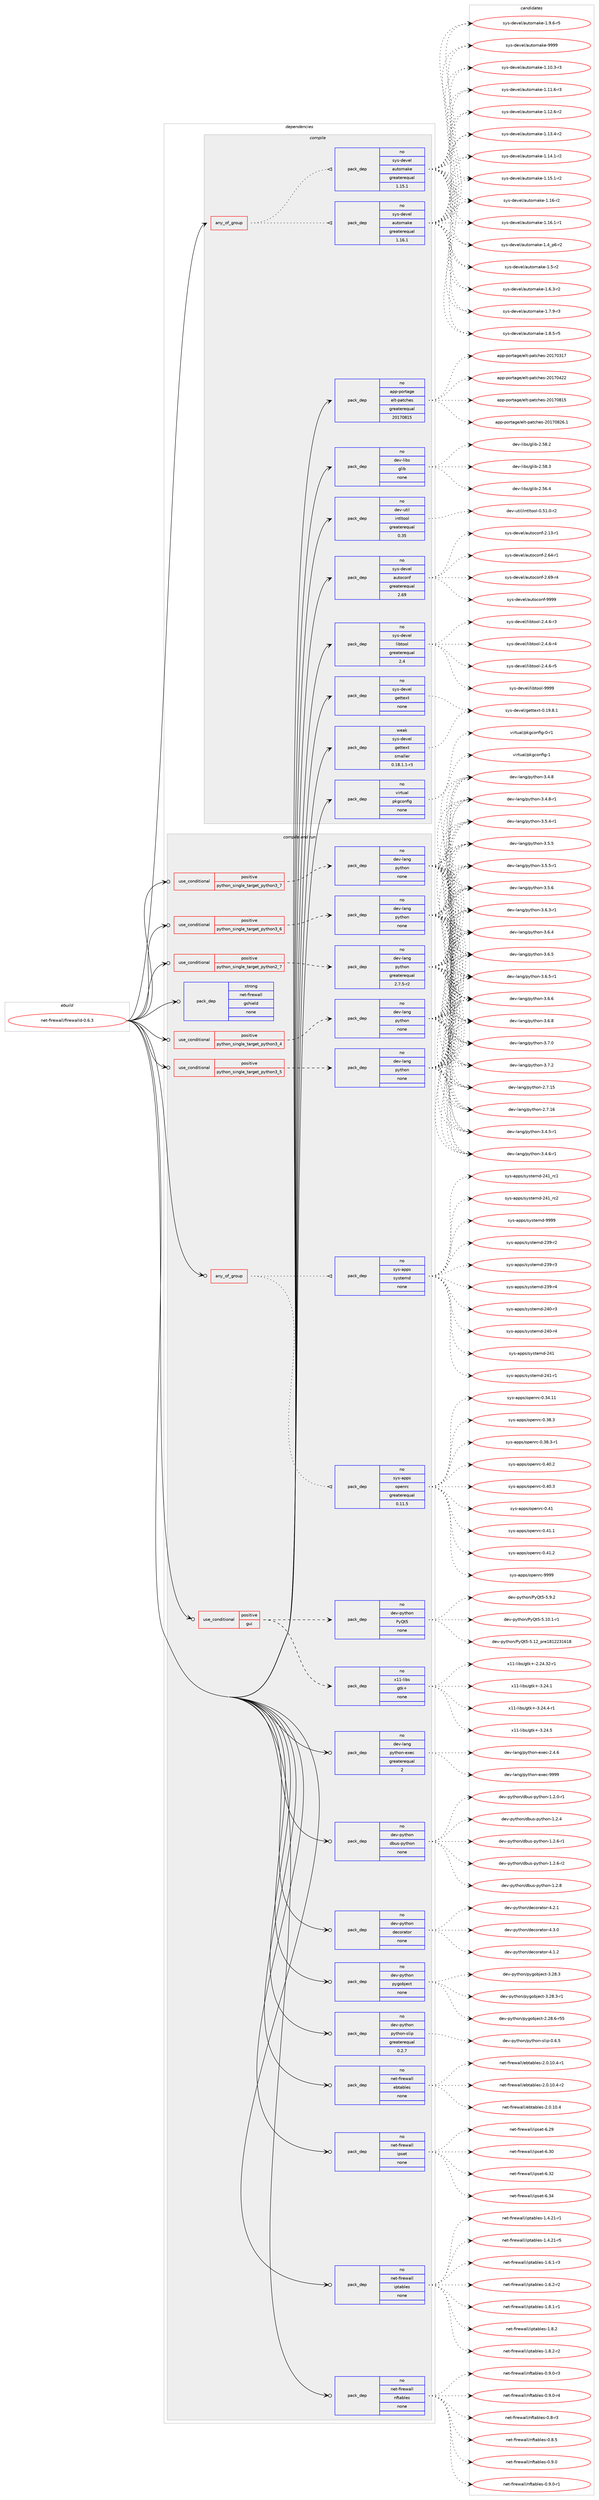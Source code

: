 digraph prolog {

# *************
# Graph options
# *************

newrank=true;
concentrate=true;
compound=true;
graph [rankdir=LR,fontname=Helvetica,fontsize=10,ranksep=1.5];#, ranksep=2.5, nodesep=0.2];
edge  [arrowhead=vee];
node  [fontname=Helvetica,fontsize=10];

# **********
# The ebuild
# **********

subgraph cluster_leftcol {
color=gray;
rank=same;
label=<<i>ebuild</i>>;
id [label="net-firewall/firewalld-0.6.3", color=red, width=4, href="../net-firewall/firewalld-0.6.3.svg"];
}

# ****************
# The dependencies
# ****************

subgraph cluster_midcol {
color=gray;
label=<<i>dependencies</i>>;
subgraph cluster_compile {
fillcolor="#eeeeee";
style=filled;
label=<<i>compile</i>>;
subgraph any25967 {
dependency1651634 [label=<<TABLE BORDER="0" CELLBORDER="1" CELLSPACING="0" CELLPADDING="4"><TR><TD CELLPADDING="10">any_of_group</TD></TR></TABLE>>, shape=none, color=red];subgraph pack1180711 {
dependency1651635 [label=<<TABLE BORDER="0" CELLBORDER="1" CELLSPACING="0" CELLPADDING="4" WIDTH="220"><TR><TD ROWSPAN="6" CELLPADDING="30">pack_dep</TD></TR><TR><TD WIDTH="110">no</TD></TR><TR><TD>sys-devel</TD></TR><TR><TD>automake</TD></TR><TR><TD>greaterequal</TD></TR><TR><TD>1.16.1</TD></TR></TABLE>>, shape=none, color=blue];
}
dependency1651634:e -> dependency1651635:w [weight=20,style="dotted",arrowhead="oinv"];
subgraph pack1180712 {
dependency1651636 [label=<<TABLE BORDER="0" CELLBORDER="1" CELLSPACING="0" CELLPADDING="4" WIDTH="220"><TR><TD ROWSPAN="6" CELLPADDING="30">pack_dep</TD></TR><TR><TD WIDTH="110">no</TD></TR><TR><TD>sys-devel</TD></TR><TR><TD>automake</TD></TR><TR><TD>greaterequal</TD></TR><TR><TD>1.15.1</TD></TR></TABLE>>, shape=none, color=blue];
}
dependency1651634:e -> dependency1651636:w [weight=20,style="dotted",arrowhead="oinv"];
}
id:e -> dependency1651634:w [weight=20,style="solid",arrowhead="vee"];
subgraph pack1180713 {
dependency1651637 [label=<<TABLE BORDER="0" CELLBORDER="1" CELLSPACING="0" CELLPADDING="4" WIDTH="220"><TR><TD ROWSPAN="6" CELLPADDING="30">pack_dep</TD></TR><TR><TD WIDTH="110">no</TD></TR><TR><TD>app-portage</TD></TR><TR><TD>elt-patches</TD></TR><TR><TD>greaterequal</TD></TR><TR><TD>20170815</TD></TR></TABLE>>, shape=none, color=blue];
}
id:e -> dependency1651637:w [weight=20,style="solid",arrowhead="vee"];
subgraph pack1180714 {
dependency1651638 [label=<<TABLE BORDER="0" CELLBORDER="1" CELLSPACING="0" CELLPADDING="4" WIDTH="220"><TR><TD ROWSPAN="6" CELLPADDING="30">pack_dep</TD></TR><TR><TD WIDTH="110">no</TD></TR><TR><TD>dev-libs</TD></TR><TR><TD>glib</TD></TR><TR><TD>none</TD></TR><TR><TD></TD></TR></TABLE>>, shape=none, color=blue];
}
id:e -> dependency1651638:w [weight=20,style="solid",arrowhead="vee"];
subgraph pack1180715 {
dependency1651639 [label=<<TABLE BORDER="0" CELLBORDER="1" CELLSPACING="0" CELLPADDING="4" WIDTH="220"><TR><TD ROWSPAN="6" CELLPADDING="30">pack_dep</TD></TR><TR><TD WIDTH="110">no</TD></TR><TR><TD>dev-util</TD></TR><TR><TD>intltool</TD></TR><TR><TD>greaterequal</TD></TR><TR><TD>0.35</TD></TR></TABLE>>, shape=none, color=blue];
}
id:e -> dependency1651639:w [weight=20,style="solid",arrowhead="vee"];
subgraph pack1180716 {
dependency1651640 [label=<<TABLE BORDER="0" CELLBORDER="1" CELLSPACING="0" CELLPADDING="4" WIDTH="220"><TR><TD ROWSPAN="6" CELLPADDING="30">pack_dep</TD></TR><TR><TD WIDTH="110">no</TD></TR><TR><TD>sys-devel</TD></TR><TR><TD>autoconf</TD></TR><TR><TD>greaterequal</TD></TR><TR><TD>2.69</TD></TR></TABLE>>, shape=none, color=blue];
}
id:e -> dependency1651640:w [weight=20,style="solid",arrowhead="vee"];
subgraph pack1180717 {
dependency1651641 [label=<<TABLE BORDER="0" CELLBORDER="1" CELLSPACING="0" CELLPADDING="4" WIDTH="220"><TR><TD ROWSPAN="6" CELLPADDING="30">pack_dep</TD></TR><TR><TD WIDTH="110">no</TD></TR><TR><TD>sys-devel</TD></TR><TR><TD>gettext</TD></TR><TR><TD>none</TD></TR><TR><TD></TD></TR></TABLE>>, shape=none, color=blue];
}
id:e -> dependency1651641:w [weight=20,style="solid",arrowhead="vee"];
subgraph pack1180718 {
dependency1651642 [label=<<TABLE BORDER="0" CELLBORDER="1" CELLSPACING="0" CELLPADDING="4" WIDTH="220"><TR><TD ROWSPAN="6" CELLPADDING="30">pack_dep</TD></TR><TR><TD WIDTH="110">no</TD></TR><TR><TD>sys-devel</TD></TR><TR><TD>libtool</TD></TR><TR><TD>greaterequal</TD></TR><TR><TD>2.4</TD></TR></TABLE>>, shape=none, color=blue];
}
id:e -> dependency1651642:w [weight=20,style="solid",arrowhead="vee"];
subgraph pack1180719 {
dependency1651643 [label=<<TABLE BORDER="0" CELLBORDER="1" CELLSPACING="0" CELLPADDING="4" WIDTH="220"><TR><TD ROWSPAN="6" CELLPADDING="30">pack_dep</TD></TR><TR><TD WIDTH="110">no</TD></TR><TR><TD>virtual</TD></TR><TR><TD>pkgconfig</TD></TR><TR><TD>none</TD></TR><TR><TD></TD></TR></TABLE>>, shape=none, color=blue];
}
id:e -> dependency1651643:w [weight=20,style="solid",arrowhead="vee"];
subgraph pack1180720 {
dependency1651644 [label=<<TABLE BORDER="0" CELLBORDER="1" CELLSPACING="0" CELLPADDING="4" WIDTH="220"><TR><TD ROWSPAN="6" CELLPADDING="30">pack_dep</TD></TR><TR><TD WIDTH="110">weak</TD></TR><TR><TD>sys-devel</TD></TR><TR><TD>gettext</TD></TR><TR><TD>smaller</TD></TR><TR><TD>0.18.1.1-r3</TD></TR></TABLE>>, shape=none, color=blue];
}
id:e -> dependency1651644:w [weight=20,style="solid",arrowhead="vee"];
}
subgraph cluster_compileandrun {
fillcolor="#eeeeee";
style=filled;
label=<<i>compile and run</i>>;
subgraph any25968 {
dependency1651645 [label=<<TABLE BORDER="0" CELLBORDER="1" CELLSPACING="0" CELLPADDING="4"><TR><TD CELLPADDING="10">any_of_group</TD></TR></TABLE>>, shape=none, color=red];subgraph pack1180721 {
dependency1651646 [label=<<TABLE BORDER="0" CELLBORDER="1" CELLSPACING="0" CELLPADDING="4" WIDTH="220"><TR><TD ROWSPAN="6" CELLPADDING="30">pack_dep</TD></TR><TR><TD WIDTH="110">no</TD></TR><TR><TD>sys-apps</TD></TR><TR><TD>openrc</TD></TR><TR><TD>greaterequal</TD></TR><TR><TD>0.11.5</TD></TR></TABLE>>, shape=none, color=blue];
}
dependency1651645:e -> dependency1651646:w [weight=20,style="dotted",arrowhead="oinv"];
subgraph pack1180722 {
dependency1651647 [label=<<TABLE BORDER="0" CELLBORDER="1" CELLSPACING="0" CELLPADDING="4" WIDTH="220"><TR><TD ROWSPAN="6" CELLPADDING="30">pack_dep</TD></TR><TR><TD WIDTH="110">no</TD></TR><TR><TD>sys-apps</TD></TR><TR><TD>systemd</TD></TR><TR><TD>none</TD></TR><TR><TD></TD></TR></TABLE>>, shape=none, color=blue];
}
dependency1651645:e -> dependency1651647:w [weight=20,style="dotted",arrowhead="oinv"];
}
id:e -> dependency1651645:w [weight=20,style="solid",arrowhead="odotvee"];
subgraph cond444173 {
dependency1651648 [label=<<TABLE BORDER="0" CELLBORDER="1" CELLSPACING="0" CELLPADDING="4"><TR><TD ROWSPAN="3" CELLPADDING="10">use_conditional</TD></TR><TR><TD>positive</TD></TR><TR><TD>gui</TD></TR></TABLE>>, shape=none, color=red];
subgraph pack1180723 {
dependency1651649 [label=<<TABLE BORDER="0" CELLBORDER="1" CELLSPACING="0" CELLPADDING="4" WIDTH="220"><TR><TD ROWSPAN="6" CELLPADDING="30">pack_dep</TD></TR><TR><TD WIDTH="110">no</TD></TR><TR><TD>x11-libs</TD></TR><TR><TD>gtk+</TD></TR><TR><TD>none</TD></TR><TR><TD></TD></TR></TABLE>>, shape=none, color=blue];
}
dependency1651648:e -> dependency1651649:w [weight=20,style="dashed",arrowhead="vee"];
subgraph pack1180724 {
dependency1651650 [label=<<TABLE BORDER="0" CELLBORDER="1" CELLSPACING="0" CELLPADDING="4" WIDTH="220"><TR><TD ROWSPAN="6" CELLPADDING="30">pack_dep</TD></TR><TR><TD WIDTH="110">no</TD></TR><TR><TD>dev-python</TD></TR><TR><TD>PyQt5</TD></TR><TR><TD>none</TD></TR><TR><TD></TD></TR></TABLE>>, shape=none, color=blue];
}
dependency1651648:e -> dependency1651650:w [weight=20,style="dashed",arrowhead="vee"];
}
id:e -> dependency1651648:w [weight=20,style="solid",arrowhead="odotvee"];
subgraph cond444174 {
dependency1651651 [label=<<TABLE BORDER="0" CELLBORDER="1" CELLSPACING="0" CELLPADDING="4"><TR><TD ROWSPAN="3" CELLPADDING="10">use_conditional</TD></TR><TR><TD>positive</TD></TR><TR><TD>python_single_target_python2_7</TD></TR></TABLE>>, shape=none, color=red];
subgraph pack1180725 {
dependency1651652 [label=<<TABLE BORDER="0" CELLBORDER="1" CELLSPACING="0" CELLPADDING="4" WIDTH="220"><TR><TD ROWSPAN="6" CELLPADDING="30">pack_dep</TD></TR><TR><TD WIDTH="110">no</TD></TR><TR><TD>dev-lang</TD></TR><TR><TD>python</TD></TR><TR><TD>greaterequal</TD></TR><TR><TD>2.7.5-r2</TD></TR></TABLE>>, shape=none, color=blue];
}
dependency1651651:e -> dependency1651652:w [weight=20,style="dashed",arrowhead="vee"];
}
id:e -> dependency1651651:w [weight=20,style="solid",arrowhead="odotvee"];
subgraph cond444175 {
dependency1651653 [label=<<TABLE BORDER="0" CELLBORDER="1" CELLSPACING="0" CELLPADDING="4"><TR><TD ROWSPAN="3" CELLPADDING="10">use_conditional</TD></TR><TR><TD>positive</TD></TR><TR><TD>python_single_target_python3_4</TD></TR></TABLE>>, shape=none, color=red];
subgraph pack1180726 {
dependency1651654 [label=<<TABLE BORDER="0" CELLBORDER="1" CELLSPACING="0" CELLPADDING="4" WIDTH="220"><TR><TD ROWSPAN="6" CELLPADDING="30">pack_dep</TD></TR><TR><TD WIDTH="110">no</TD></TR><TR><TD>dev-lang</TD></TR><TR><TD>python</TD></TR><TR><TD>none</TD></TR><TR><TD></TD></TR></TABLE>>, shape=none, color=blue];
}
dependency1651653:e -> dependency1651654:w [weight=20,style="dashed",arrowhead="vee"];
}
id:e -> dependency1651653:w [weight=20,style="solid",arrowhead="odotvee"];
subgraph cond444176 {
dependency1651655 [label=<<TABLE BORDER="0" CELLBORDER="1" CELLSPACING="0" CELLPADDING="4"><TR><TD ROWSPAN="3" CELLPADDING="10">use_conditional</TD></TR><TR><TD>positive</TD></TR><TR><TD>python_single_target_python3_5</TD></TR></TABLE>>, shape=none, color=red];
subgraph pack1180727 {
dependency1651656 [label=<<TABLE BORDER="0" CELLBORDER="1" CELLSPACING="0" CELLPADDING="4" WIDTH="220"><TR><TD ROWSPAN="6" CELLPADDING="30">pack_dep</TD></TR><TR><TD WIDTH="110">no</TD></TR><TR><TD>dev-lang</TD></TR><TR><TD>python</TD></TR><TR><TD>none</TD></TR><TR><TD></TD></TR></TABLE>>, shape=none, color=blue];
}
dependency1651655:e -> dependency1651656:w [weight=20,style="dashed",arrowhead="vee"];
}
id:e -> dependency1651655:w [weight=20,style="solid",arrowhead="odotvee"];
subgraph cond444177 {
dependency1651657 [label=<<TABLE BORDER="0" CELLBORDER="1" CELLSPACING="0" CELLPADDING="4"><TR><TD ROWSPAN="3" CELLPADDING="10">use_conditional</TD></TR><TR><TD>positive</TD></TR><TR><TD>python_single_target_python3_6</TD></TR></TABLE>>, shape=none, color=red];
subgraph pack1180728 {
dependency1651658 [label=<<TABLE BORDER="0" CELLBORDER="1" CELLSPACING="0" CELLPADDING="4" WIDTH="220"><TR><TD ROWSPAN="6" CELLPADDING="30">pack_dep</TD></TR><TR><TD WIDTH="110">no</TD></TR><TR><TD>dev-lang</TD></TR><TR><TD>python</TD></TR><TR><TD>none</TD></TR><TR><TD></TD></TR></TABLE>>, shape=none, color=blue];
}
dependency1651657:e -> dependency1651658:w [weight=20,style="dashed",arrowhead="vee"];
}
id:e -> dependency1651657:w [weight=20,style="solid",arrowhead="odotvee"];
subgraph cond444178 {
dependency1651659 [label=<<TABLE BORDER="0" CELLBORDER="1" CELLSPACING="0" CELLPADDING="4"><TR><TD ROWSPAN="3" CELLPADDING="10">use_conditional</TD></TR><TR><TD>positive</TD></TR><TR><TD>python_single_target_python3_7</TD></TR></TABLE>>, shape=none, color=red];
subgraph pack1180729 {
dependency1651660 [label=<<TABLE BORDER="0" CELLBORDER="1" CELLSPACING="0" CELLPADDING="4" WIDTH="220"><TR><TD ROWSPAN="6" CELLPADDING="30">pack_dep</TD></TR><TR><TD WIDTH="110">no</TD></TR><TR><TD>dev-lang</TD></TR><TR><TD>python</TD></TR><TR><TD>none</TD></TR><TR><TD></TD></TR></TABLE>>, shape=none, color=blue];
}
dependency1651659:e -> dependency1651660:w [weight=20,style="dashed",arrowhead="vee"];
}
id:e -> dependency1651659:w [weight=20,style="solid",arrowhead="odotvee"];
subgraph pack1180730 {
dependency1651661 [label=<<TABLE BORDER="0" CELLBORDER="1" CELLSPACING="0" CELLPADDING="4" WIDTH="220"><TR><TD ROWSPAN="6" CELLPADDING="30">pack_dep</TD></TR><TR><TD WIDTH="110">no</TD></TR><TR><TD>dev-lang</TD></TR><TR><TD>python-exec</TD></TR><TR><TD>greaterequal</TD></TR><TR><TD>2</TD></TR></TABLE>>, shape=none, color=blue];
}
id:e -> dependency1651661:w [weight=20,style="solid",arrowhead="odotvee"];
subgraph pack1180731 {
dependency1651662 [label=<<TABLE BORDER="0" CELLBORDER="1" CELLSPACING="0" CELLPADDING="4" WIDTH="220"><TR><TD ROWSPAN="6" CELLPADDING="30">pack_dep</TD></TR><TR><TD WIDTH="110">no</TD></TR><TR><TD>dev-python</TD></TR><TR><TD>dbus-python</TD></TR><TR><TD>none</TD></TR><TR><TD></TD></TR></TABLE>>, shape=none, color=blue];
}
id:e -> dependency1651662:w [weight=20,style="solid",arrowhead="odotvee"];
subgraph pack1180732 {
dependency1651663 [label=<<TABLE BORDER="0" CELLBORDER="1" CELLSPACING="0" CELLPADDING="4" WIDTH="220"><TR><TD ROWSPAN="6" CELLPADDING="30">pack_dep</TD></TR><TR><TD WIDTH="110">no</TD></TR><TR><TD>dev-python</TD></TR><TR><TD>decorator</TD></TR><TR><TD>none</TD></TR><TR><TD></TD></TR></TABLE>>, shape=none, color=blue];
}
id:e -> dependency1651663:w [weight=20,style="solid",arrowhead="odotvee"];
subgraph pack1180733 {
dependency1651664 [label=<<TABLE BORDER="0" CELLBORDER="1" CELLSPACING="0" CELLPADDING="4" WIDTH="220"><TR><TD ROWSPAN="6" CELLPADDING="30">pack_dep</TD></TR><TR><TD WIDTH="110">no</TD></TR><TR><TD>dev-python</TD></TR><TR><TD>pygobject</TD></TR><TR><TD>none</TD></TR><TR><TD></TD></TR></TABLE>>, shape=none, color=blue];
}
id:e -> dependency1651664:w [weight=20,style="solid",arrowhead="odotvee"];
subgraph pack1180734 {
dependency1651665 [label=<<TABLE BORDER="0" CELLBORDER="1" CELLSPACING="0" CELLPADDING="4" WIDTH="220"><TR><TD ROWSPAN="6" CELLPADDING="30">pack_dep</TD></TR><TR><TD WIDTH="110">no</TD></TR><TR><TD>dev-python</TD></TR><TR><TD>python-slip</TD></TR><TR><TD>greaterequal</TD></TR><TR><TD>0.2.7</TD></TR></TABLE>>, shape=none, color=blue];
}
id:e -> dependency1651665:w [weight=20,style="solid",arrowhead="odotvee"];
subgraph pack1180735 {
dependency1651666 [label=<<TABLE BORDER="0" CELLBORDER="1" CELLSPACING="0" CELLPADDING="4" WIDTH="220"><TR><TD ROWSPAN="6" CELLPADDING="30">pack_dep</TD></TR><TR><TD WIDTH="110">no</TD></TR><TR><TD>net-firewall</TD></TR><TR><TD>ebtables</TD></TR><TR><TD>none</TD></TR><TR><TD></TD></TR></TABLE>>, shape=none, color=blue];
}
id:e -> dependency1651666:w [weight=20,style="solid",arrowhead="odotvee"];
subgraph pack1180736 {
dependency1651667 [label=<<TABLE BORDER="0" CELLBORDER="1" CELLSPACING="0" CELLPADDING="4" WIDTH="220"><TR><TD ROWSPAN="6" CELLPADDING="30">pack_dep</TD></TR><TR><TD WIDTH="110">no</TD></TR><TR><TD>net-firewall</TD></TR><TR><TD>ipset</TD></TR><TR><TD>none</TD></TR><TR><TD></TD></TR></TABLE>>, shape=none, color=blue];
}
id:e -> dependency1651667:w [weight=20,style="solid",arrowhead="odotvee"];
subgraph pack1180737 {
dependency1651668 [label=<<TABLE BORDER="0" CELLBORDER="1" CELLSPACING="0" CELLPADDING="4" WIDTH="220"><TR><TD ROWSPAN="6" CELLPADDING="30">pack_dep</TD></TR><TR><TD WIDTH="110">no</TD></TR><TR><TD>net-firewall</TD></TR><TR><TD>iptables</TD></TR><TR><TD>none</TD></TR><TR><TD></TD></TR></TABLE>>, shape=none, color=blue];
}
id:e -> dependency1651668:w [weight=20,style="solid",arrowhead="odotvee"];
subgraph pack1180738 {
dependency1651669 [label=<<TABLE BORDER="0" CELLBORDER="1" CELLSPACING="0" CELLPADDING="4" WIDTH="220"><TR><TD ROWSPAN="6" CELLPADDING="30">pack_dep</TD></TR><TR><TD WIDTH="110">no</TD></TR><TR><TD>net-firewall</TD></TR><TR><TD>nftables</TD></TR><TR><TD>none</TD></TR><TR><TD></TD></TR></TABLE>>, shape=none, color=blue];
}
id:e -> dependency1651669:w [weight=20,style="solid",arrowhead="odotvee"];
subgraph pack1180739 {
dependency1651670 [label=<<TABLE BORDER="0" CELLBORDER="1" CELLSPACING="0" CELLPADDING="4" WIDTH="220"><TR><TD ROWSPAN="6" CELLPADDING="30">pack_dep</TD></TR><TR><TD WIDTH="110">strong</TD></TR><TR><TD>net-firewall</TD></TR><TR><TD>gshield</TD></TR><TR><TD>none</TD></TR><TR><TD></TD></TR></TABLE>>, shape=none, color=blue];
}
id:e -> dependency1651670:w [weight=20,style="solid",arrowhead="odotvee"];
}
subgraph cluster_run {
fillcolor="#eeeeee";
style=filled;
label=<<i>run</i>>;
}
}

# **************
# The candidates
# **************

subgraph cluster_choices {
rank=same;
color=gray;
label=<<i>candidates</i>>;

subgraph choice1180711 {
color=black;
nodesep=1;
choice11512111545100101118101108479711711611110997107101454946494846514511451 [label="sys-devel/automake-1.10.3-r3", color=red, width=4,href="../sys-devel/automake-1.10.3-r3.svg"];
choice11512111545100101118101108479711711611110997107101454946494946544511451 [label="sys-devel/automake-1.11.6-r3", color=red, width=4,href="../sys-devel/automake-1.11.6-r3.svg"];
choice11512111545100101118101108479711711611110997107101454946495046544511450 [label="sys-devel/automake-1.12.6-r2", color=red, width=4,href="../sys-devel/automake-1.12.6-r2.svg"];
choice11512111545100101118101108479711711611110997107101454946495146524511450 [label="sys-devel/automake-1.13.4-r2", color=red, width=4,href="../sys-devel/automake-1.13.4-r2.svg"];
choice11512111545100101118101108479711711611110997107101454946495246494511450 [label="sys-devel/automake-1.14.1-r2", color=red, width=4,href="../sys-devel/automake-1.14.1-r2.svg"];
choice11512111545100101118101108479711711611110997107101454946495346494511450 [label="sys-devel/automake-1.15.1-r2", color=red, width=4,href="../sys-devel/automake-1.15.1-r2.svg"];
choice1151211154510010111810110847971171161111099710710145494649544511450 [label="sys-devel/automake-1.16-r2", color=red, width=4,href="../sys-devel/automake-1.16-r2.svg"];
choice11512111545100101118101108479711711611110997107101454946495446494511449 [label="sys-devel/automake-1.16.1-r1", color=red, width=4,href="../sys-devel/automake-1.16.1-r1.svg"];
choice115121115451001011181011084797117116111109971071014549465295112544511450 [label="sys-devel/automake-1.4_p6-r2", color=red, width=4,href="../sys-devel/automake-1.4_p6-r2.svg"];
choice11512111545100101118101108479711711611110997107101454946534511450 [label="sys-devel/automake-1.5-r2", color=red, width=4,href="../sys-devel/automake-1.5-r2.svg"];
choice115121115451001011181011084797117116111109971071014549465446514511450 [label="sys-devel/automake-1.6.3-r2", color=red, width=4,href="../sys-devel/automake-1.6.3-r2.svg"];
choice115121115451001011181011084797117116111109971071014549465546574511451 [label="sys-devel/automake-1.7.9-r3", color=red, width=4,href="../sys-devel/automake-1.7.9-r3.svg"];
choice115121115451001011181011084797117116111109971071014549465646534511453 [label="sys-devel/automake-1.8.5-r5", color=red, width=4,href="../sys-devel/automake-1.8.5-r5.svg"];
choice115121115451001011181011084797117116111109971071014549465746544511453 [label="sys-devel/automake-1.9.6-r5", color=red, width=4,href="../sys-devel/automake-1.9.6-r5.svg"];
choice115121115451001011181011084797117116111109971071014557575757 [label="sys-devel/automake-9999", color=red, width=4,href="../sys-devel/automake-9999.svg"];
dependency1651635:e -> choice11512111545100101118101108479711711611110997107101454946494846514511451:w [style=dotted,weight="100"];
dependency1651635:e -> choice11512111545100101118101108479711711611110997107101454946494946544511451:w [style=dotted,weight="100"];
dependency1651635:e -> choice11512111545100101118101108479711711611110997107101454946495046544511450:w [style=dotted,weight="100"];
dependency1651635:e -> choice11512111545100101118101108479711711611110997107101454946495146524511450:w [style=dotted,weight="100"];
dependency1651635:e -> choice11512111545100101118101108479711711611110997107101454946495246494511450:w [style=dotted,weight="100"];
dependency1651635:e -> choice11512111545100101118101108479711711611110997107101454946495346494511450:w [style=dotted,weight="100"];
dependency1651635:e -> choice1151211154510010111810110847971171161111099710710145494649544511450:w [style=dotted,weight="100"];
dependency1651635:e -> choice11512111545100101118101108479711711611110997107101454946495446494511449:w [style=dotted,weight="100"];
dependency1651635:e -> choice115121115451001011181011084797117116111109971071014549465295112544511450:w [style=dotted,weight="100"];
dependency1651635:e -> choice11512111545100101118101108479711711611110997107101454946534511450:w [style=dotted,weight="100"];
dependency1651635:e -> choice115121115451001011181011084797117116111109971071014549465446514511450:w [style=dotted,weight="100"];
dependency1651635:e -> choice115121115451001011181011084797117116111109971071014549465546574511451:w [style=dotted,weight="100"];
dependency1651635:e -> choice115121115451001011181011084797117116111109971071014549465646534511453:w [style=dotted,weight="100"];
dependency1651635:e -> choice115121115451001011181011084797117116111109971071014549465746544511453:w [style=dotted,weight="100"];
dependency1651635:e -> choice115121115451001011181011084797117116111109971071014557575757:w [style=dotted,weight="100"];
}
subgraph choice1180712 {
color=black;
nodesep=1;
choice11512111545100101118101108479711711611110997107101454946494846514511451 [label="sys-devel/automake-1.10.3-r3", color=red, width=4,href="../sys-devel/automake-1.10.3-r3.svg"];
choice11512111545100101118101108479711711611110997107101454946494946544511451 [label="sys-devel/automake-1.11.6-r3", color=red, width=4,href="../sys-devel/automake-1.11.6-r3.svg"];
choice11512111545100101118101108479711711611110997107101454946495046544511450 [label="sys-devel/automake-1.12.6-r2", color=red, width=4,href="../sys-devel/automake-1.12.6-r2.svg"];
choice11512111545100101118101108479711711611110997107101454946495146524511450 [label="sys-devel/automake-1.13.4-r2", color=red, width=4,href="../sys-devel/automake-1.13.4-r2.svg"];
choice11512111545100101118101108479711711611110997107101454946495246494511450 [label="sys-devel/automake-1.14.1-r2", color=red, width=4,href="../sys-devel/automake-1.14.1-r2.svg"];
choice11512111545100101118101108479711711611110997107101454946495346494511450 [label="sys-devel/automake-1.15.1-r2", color=red, width=4,href="../sys-devel/automake-1.15.1-r2.svg"];
choice1151211154510010111810110847971171161111099710710145494649544511450 [label="sys-devel/automake-1.16-r2", color=red, width=4,href="../sys-devel/automake-1.16-r2.svg"];
choice11512111545100101118101108479711711611110997107101454946495446494511449 [label="sys-devel/automake-1.16.1-r1", color=red, width=4,href="../sys-devel/automake-1.16.1-r1.svg"];
choice115121115451001011181011084797117116111109971071014549465295112544511450 [label="sys-devel/automake-1.4_p6-r2", color=red, width=4,href="../sys-devel/automake-1.4_p6-r2.svg"];
choice11512111545100101118101108479711711611110997107101454946534511450 [label="sys-devel/automake-1.5-r2", color=red, width=4,href="../sys-devel/automake-1.5-r2.svg"];
choice115121115451001011181011084797117116111109971071014549465446514511450 [label="sys-devel/automake-1.6.3-r2", color=red, width=4,href="../sys-devel/automake-1.6.3-r2.svg"];
choice115121115451001011181011084797117116111109971071014549465546574511451 [label="sys-devel/automake-1.7.9-r3", color=red, width=4,href="../sys-devel/automake-1.7.9-r3.svg"];
choice115121115451001011181011084797117116111109971071014549465646534511453 [label="sys-devel/automake-1.8.5-r5", color=red, width=4,href="../sys-devel/automake-1.8.5-r5.svg"];
choice115121115451001011181011084797117116111109971071014549465746544511453 [label="sys-devel/automake-1.9.6-r5", color=red, width=4,href="../sys-devel/automake-1.9.6-r5.svg"];
choice115121115451001011181011084797117116111109971071014557575757 [label="sys-devel/automake-9999", color=red, width=4,href="../sys-devel/automake-9999.svg"];
dependency1651636:e -> choice11512111545100101118101108479711711611110997107101454946494846514511451:w [style=dotted,weight="100"];
dependency1651636:e -> choice11512111545100101118101108479711711611110997107101454946494946544511451:w [style=dotted,weight="100"];
dependency1651636:e -> choice11512111545100101118101108479711711611110997107101454946495046544511450:w [style=dotted,weight="100"];
dependency1651636:e -> choice11512111545100101118101108479711711611110997107101454946495146524511450:w [style=dotted,weight="100"];
dependency1651636:e -> choice11512111545100101118101108479711711611110997107101454946495246494511450:w [style=dotted,weight="100"];
dependency1651636:e -> choice11512111545100101118101108479711711611110997107101454946495346494511450:w [style=dotted,weight="100"];
dependency1651636:e -> choice1151211154510010111810110847971171161111099710710145494649544511450:w [style=dotted,weight="100"];
dependency1651636:e -> choice11512111545100101118101108479711711611110997107101454946495446494511449:w [style=dotted,weight="100"];
dependency1651636:e -> choice115121115451001011181011084797117116111109971071014549465295112544511450:w [style=dotted,weight="100"];
dependency1651636:e -> choice11512111545100101118101108479711711611110997107101454946534511450:w [style=dotted,weight="100"];
dependency1651636:e -> choice115121115451001011181011084797117116111109971071014549465446514511450:w [style=dotted,weight="100"];
dependency1651636:e -> choice115121115451001011181011084797117116111109971071014549465546574511451:w [style=dotted,weight="100"];
dependency1651636:e -> choice115121115451001011181011084797117116111109971071014549465646534511453:w [style=dotted,weight="100"];
dependency1651636:e -> choice115121115451001011181011084797117116111109971071014549465746544511453:w [style=dotted,weight="100"];
dependency1651636:e -> choice115121115451001011181011084797117116111109971071014557575757:w [style=dotted,weight="100"];
}
subgraph choice1180713 {
color=black;
nodesep=1;
choice97112112451121111141169710310147101108116451129711699104101115455048495548514955 [label="app-portage/elt-patches-20170317", color=red, width=4,href="../app-portage/elt-patches-20170317.svg"];
choice97112112451121111141169710310147101108116451129711699104101115455048495548525050 [label="app-portage/elt-patches-20170422", color=red, width=4,href="../app-portage/elt-patches-20170422.svg"];
choice97112112451121111141169710310147101108116451129711699104101115455048495548564953 [label="app-portage/elt-patches-20170815", color=red, width=4,href="../app-portage/elt-patches-20170815.svg"];
choice971121124511211111411697103101471011081164511297116991041011154550484955485650544649 [label="app-portage/elt-patches-20170826.1", color=red, width=4,href="../app-portage/elt-patches-20170826.1.svg"];
dependency1651637:e -> choice97112112451121111141169710310147101108116451129711699104101115455048495548514955:w [style=dotted,weight="100"];
dependency1651637:e -> choice97112112451121111141169710310147101108116451129711699104101115455048495548525050:w [style=dotted,weight="100"];
dependency1651637:e -> choice97112112451121111141169710310147101108116451129711699104101115455048495548564953:w [style=dotted,weight="100"];
dependency1651637:e -> choice971121124511211111411697103101471011081164511297116991041011154550484955485650544649:w [style=dotted,weight="100"];
}
subgraph choice1180714 {
color=black;
nodesep=1;
choice1001011184510810598115471031081059845504653544652 [label="dev-libs/glib-2.56.4", color=red, width=4,href="../dev-libs/glib-2.56.4.svg"];
choice1001011184510810598115471031081059845504653564650 [label="dev-libs/glib-2.58.2", color=red, width=4,href="../dev-libs/glib-2.58.2.svg"];
choice1001011184510810598115471031081059845504653564651 [label="dev-libs/glib-2.58.3", color=red, width=4,href="../dev-libs/glib-2.58.3.svg"];
dependency1651638:e -> choice1001011184510810598115471031081059845504653544652:w [style=dotted,weight="100"];
dependency1651638:e -> choice1001011184510810598115471031081059845504653564650:w [style=dotted,weight="100"];
dependency1651638:e -> choice1001011184510810598115471031081059845504653564651:w [style=dotted,weight="100"];
}
subgraph choice1180715 {
color=black;
nodesep=1;
choice1001011184511711610510847105110116108116111111108454846534946484511450 [label="dev-util/intltool-0.51.0-r2", color=red, width=4,href="../dev-util/intltool-0.51.0-r2.svg"];
dependency1651639:e -> choice1001011184511711610510847105110116108116111111108454846534946484511450:w [style=dotted,weight="100"];
}
subgraph choice1180716 {
color=black;
nodesep=1;
choice1151211154510010111810110847971171161119911111010245504649514511449 [label="sys-devel/autoconf-2.13-r1", color=red, width=4,href="../sys-devel/autoconf-2.13-r1.svg"];
choice1151211154510010111810110847971171161119911111010245504654524511449 [label="sys-devel/autoconf-2.64-r1", color=red, width=4,href="../sys-devel/autoconf-2.64-r1.svg"];
choice1151211154510010111810110847971171161119911111010245504654574511452 [label="sys-devel/autoconf-2.69-r4", color=red, width=4,href="../sys-devel/autoconf-2.69-r4.svg"];
choice115121115451001011181011084797117116111991111101024557575757 [label="sys-devel/autoconf-9999", color=red, width=4,href="../sys-devel/autoconf-9999.svg"];
dependency1651640:e -> choice1151211154510010111810110847971171161119911111010245504649514511449:w [style=dotted,weight="100"];
dependency1651640:e -> choice1151211154510010111810110847971171161119911111010245504654524511449:w [style=dotted,weight="100"];
dependency1651640:e -> choice1151211154510010111810110847971171161119911111010245504654574511452:w [style=dotted,weight="100"];
dependency1651640:e -> choice115121115451001011181011084797117116111991111101024557575757:w [style=dotted,weight="100"];
}
subgraph choice1180717 {
color=black;
nodesep=1;
choice1151211154510010111810110847103101116116101120116454846495746564649 [label="sys-devel/gettext-0.19.8.1", color=red, width=4,href="../sys-devel/gettext-0.19.8.1.svg"];
dependency1651641:e -> choice1151211154510010111810110847103101116116101120116454846495746564649:w [style=dotted,weight="100"];
}
subgraph choice1180718 {
color=black;
nodesep=1;
choice1151211154510010111810110847108105981161111111084550465246544511451 [label="sys-devel/libtool-2.4.6-r3", color=red, width=4,href="../sys-devel/libtool-2.4.6-r3.svg"];
choice1151211154510010111810110847108105981161111111084550465246544511452 [label="sys-devel/libtool-2.4.6-r4", color=red, width=4,href="../sys-devel/libtool-2.4.6-r4.svg"];
choice1151211154510010111810110847108105981161111111084550465246544511453 [label="sys-devel/libtool-2.4.6-r5", color=red, width=4,href="../sys-devel/libtool-2.4.6-r5.svg"];
choice1151211154510010111810110847108105981161111111084557575757 [label="sys-devel/libtool-9999", color=red, width=4,href="../sys-devel/libtool-9999.svg"];
dependency1651642:e -> choice1151211154510010111810110847108105981161111111084550465246544511451:w [style=dotted,weight="100"];
dependency1651642:e -> choice1151211154510010111810110847108105981161111111084550465246544511452:w [style=dotted,weight="100"];
dependency1651642:e -> choice1151211154510010111810110847108105981161111111084550465246544511453:w [style=dotted,weight="100"];
dependency1651642:e -> choice1151211154510010111810110847108105981161111111084557575757:w [style=dotted,weight="100"];
}
subgraph choice1180719 {
color=black;
nodesep=1;
choice11810511411611797108471121071039911111010210510345484511449 [label="virtual/pkgconfig-0-r1", color=red, width=4,href="../virtual/pkgconfig-0-r1.svg"];
choice1181051141161179710847112107103991111101021051034549 [label="virtual/pkgconfig-1", color=red, width=4,href="../virtual/pkgconfig-1.svg"];
dependency1651643:e -> choice11810511411611797108471121071039911111010210510345484511449:w [style=dotted,weight="100"];
dependency1651643:e -> choice1181051141161179710847112107103991111101021051034549:w [style=dotted,weight="100"];
}
subgraph choice1180720 {
color=black;
nodesep=1;
choice1151211154510010111810110847103101116116101120116454846495746564649 [label="sys-devel/gettext-0.19.8.1", color=red, width=4,href="../sys-devel/gettext-0.19.8.1.svg"];
dependency1651644:e -> choice1151211154510010111810110847103101116116101120116454846495746564649:w [style=dotted,weight="100"];
}
subgraph choice1180721 {
color=black;
nodesep=1;
choice115121115459711211211547111112101110114994548465152464949 [label="sys-apps/openrc-0.34.11", color=red, width=4,href="../sys-apps/openrc-0.34.11.svg"];
choice1151211154597112112115471111121011101149945484651564651 [label="sys-apps/openrc-0.38.3", color=red, width=4,href="../sys-apps/openrc-0.38.3.svg"];
choice11512111545971121121154711111210111011499454846515646514511449 [label="sys-apps/openrc-0.38.3-r1", color=red, width=4,href="../sys-apps/openrc-0.38.3-r1.svg"];
choice1151211154597112112115471111121011101149945484652484650 [label="sys-apps/openrc-0.40.2", color=red, width=4,href="../sys-apps/openrc-0.40.2.svg"];
choice1151211154597112112115471111121011101149945484652484651 [label="sys-apps/openrc-0.40.3", color=red, width=4,href="../sys-apps/openrc-0.40.3.svg"];
choice115121115459711211211547111112101110114994548465249 [label="sys-apps/openrc-0.41", color=red, width=4,href="../sys-apps/openrc-0.41.svg"];
choice1151211154597112112115471111121011101149945484652494649 [label="sys-apps/openrc-0.41.1", color=red, width=4,href="../sys-apps/openrc-0.41.1.svg"];
choice1151211154597112112115471111121011101149945484652494650 [label="sys-apps/openrc-0.41.2", color=red, width=4,href="../sys-apps/openrc-0.41.2.svg"];
choice115121115459711211211547111112101110114994557575757 [label="sys-apps/openrc-9999", color=red, width=4,href="../sys-apps/openrc-9999.svg"];
dependency1651646:e -> choice115121115459711211211547111112101110114994548465152464949:w [style=dotted,weight="100"];
dependency1651646:e -> choice1151211154597112112115471111121011101149945484651564651:w [style=dotted,weight="100"];
dependency1651646:e -> choice11512111545971121121154711111210111011499454846515646514511449:w [style=dotted,weight="100"];
dependency1651646:e -> choice1151211154597112112115471111121011101149945484652484650:w [style=dotted,weight="100"];
dependency1651646:e -> choice1151211154597112112115471111121011101149945484652484651:w [style=dotted,weight="100"];
dependency1651646:e -> choice115121115459711211211547111112101110114994548465249:w [style=dotted,weight="100"];
dependency1651646:e -> choice1151211154597112112115471111121011101149945484652494649:w [style=dotted,weight="100"];
dependency1651646:e -> choice1151211154597112112115471111121011101149945484652494650:w [style=dotted,weight="100"];
dependency1651646:e -> choice115121115459711211211547111112101110114994557575757:w [style=dotted,weight="100"];
}
subgraph choice1180722 {
color=black;
nodesep=1;
choice115121115459711211211547115121115116101109100455051574511450 [label="sys-apps/systemd-239-r2", color=red, width=4,href="../sys-apps/systemd-239-r2.svg"];
choice115121115459711211211547115121115116101109100455051574511451 [label="sys-apps/systemd-239-r3", color=red, width=4,href="../sys-apps/systemd-239-r3.svg"];
choice115121115459711211211547115121115116101109100455051574511452 [label="sys-apps/systemd-239-r4", color=red, width=4,href="../sys-apps/systemd-239-r4.svg"];
choice115121115459711211211547115121115116101109100455052484511451 [label="sys-apps/systemd-240-r3", color=red, width=4,href="../sys-apps/systemd-240-r3.svg"];
choice115121115459711211211547115121115116101109100455052484511452 [label="sys-apps/systemd-240-r4", color=red, width=4,href="../sys-apps/systemd-240-r4.svg"];
choice11512111545971121121154711512111511610110910045505249 [label="sys-apps/systemd-241", color=red, width=4,href="../sys-apps/systemd-241.svg"];
choice115121115459711211211547115121115116101109100455052494511449 [label="sys-apps/systemd-241-r1", color=red, width=4,href="../sys-apps/systemd-241-r1.svg"];
choice11512111545971121121154711512111511610110910045505249951149949 [label="sys-apps/systemd-241_rc1", color=red, width=4,href="../sys-apps/systemd-241_rc1.svg"];
choice11512111545971121121154711512111511610110910045505249951149950 [label="sys-apps/systemd-241_rc2", color=red, width=4,href="../sys-apps/systemd-241_rc2.svg"];
choice1151211154597112112115471151211151161011091004557575757 [label="sys-apps/systemd-9999", color=red, width=4,href="../sys-apps/systemd-9999.svg"];
dependency1651647:e -> choice115121115459711211211547115121115116101109100455051574511450:w [style=dotted,weight="100"];
dependency1651647:e -> choice115121115459711211211547115121115116101109100455051574511451:w [style=dotted,weight="100"];
dependency1651647:e -> choice115121115459711211211547115121115116101109100455051574511452:w [style=dotted,weight="100"];
dependency1651647:e -> choice115121115459711211211547115121115116101109100455052484511451:w [style=dotted,weight="100"];
dependency1651647:e -> choice115121115459711211211547115121115116101109100455052484511452:w [style=dotted,weight="100"];
dependency1651647:e -> choice11512111545971121121154711512111511610110910045505249:w [style=dotted,weight="100"];
dependency1651647:e -> choice115121115459711211211547115121115116101109100455052494511449:w [style=dotted,weight="100"];
dependency1651647:e -> choice11512111545971121121154711512111511610110910045505249951149949:w [style=dotted,weight="100"];
dependency1651647:e -> choice11512111545971121121154711512111511610110910045505249951149950:w [style=dotted,weight="100"];
dependency1651647:e -> choice1151211154597112112115471151211151161011091004557575757:w [style=dotted,weight="100"];
}
subgraph choice1180723 {
color=black;
nodesep=1;
choice12049494510810598115471031161074345504650524651504511449 [label="x11-libs/gtk+-2.24.32-r1", color=red, width=4,href="../x11-libs/gtk+-2.24.32-r1.svg"];
choice12049494510810598115471031161074345514650524649 [label="x11-libs/gtk+-3.24.1", color=red, width=4,href="../x11-libs/gtk+-3.24.1.svg"];
choice120494945108105981154710311610743455146505246524511449 [label="x11-libs/gtk+-3.24.4-r1", color=red, width=4,href="../x11-libs/gtk+-3.24.4-r1.svg"];
choice12049494510810598115471031161074345514650524653 [label="x11-libs/gtk+-3.24.5", color=red, width=4,href="../x11-libs/gtk+-3.24.5.svg"];
dependency1651649:e -> choice12049494510810598115471031161074345504650524651504511449:w [style=dotted,weight="100"];
dependency1651649:e -> choice12049494510810598115471031161074345514650524649:w [style=dotted,weight="100"];
dependency1651649:e -> choice120494945108105981154710311610743455146505246524511449:w [style=dotted,weight="100"];
dependency1651649:e -> choice12049494510810598115471031161074345514650524653:w [style=dotted,weight="100"];
}
subgraph choice1180724 {
color=black;
nodesep=1;
choice1001011184511212111610411111047801218111653455346494846494511449 [label="dev-python/PyQt5-5.10.1-r1", color=red, width=4,href="../dev-python/PyQt5-5.10.1-r1.svg"];
choice100101118451121211161041111104780121811165345534649509511211410149564950505149544956 [label="dev-python/PyQt5-5.12_pre1812231618", color=red, width=4,href="../dev-python/PyQt5-5.12_pre1812231618.svg"];
choice1001011184511212111610411111047801218111653455346574650 [label="dev-python/PyQt5-5.9.2", color=red, width=4,href="../dev-python/PyQt5-5.9.2.svg"];
dependency1651650:e -> choice1001011184511212111610411111047801218111653455346494846494511449:w [style=dotted,weight="100"];
dependency1651650:e -> choice100101118451121211161041111104780121811165345534649509511211410149564950505149544956:w [style=dotted,weight="100"];
dependency1651650:e -> choice1001011184511212111610411111047801218111653455346574650:w [style=dotted,weight="100"];
}
subgraph choice1180725 {
color=black;
nodesep=1;
choice10010111845108971101034711212111610411111045504655464953 [label="dev-lang/python-2.7.15", color=red, width=4,href="../dev-lang/python-2.7.15.svg"];
choice10010111845108971101034711212111610411111045504655464954 [label="dev-lang/python-2.7.16", color=red, width=4,href="../dev-lang/python-2.7.16.svg"];
choice1001011184510897110103471121211161041111104551465246534511449 [label="dev-lang/python-3.4.5-r1", color=red, width=4,href="../dev-lang/python-3.4.5-r1.svg"];
choice1001011184510897110103471121211161041111104551465246544511449 [label="dev-lang/python-3.4.6-r1", color=red, width=4,href="../dev-lang/python-3.4.6-r1.svg"];
choice100101118451089711010347112121116104111110455146524656 [label="dev-lang/python-3.4.8", color=red, width=4,href="../dev-lang/python-3.4.8.svg"];
choice1001011184510897110103471121211161041111104551465246564511449 [label="dev-lang/python-3.4.8-r1", color=red, width=4,href="../dev-lang/python-3.4.8-r1.svg"];
choice1001011184510897110103471121211161041111104551465346524511449 [label="dev-lang/python-3.5.4-r1", color=red, width=4,href="../dev-lang/python-3.5.4-r1.svg"];
choice100101118451089711010347112121116104111110455146534653 [label="dev-lang/python-3.5.5", color=red, width=4,href="../dev-lang/python-3.5.5.svg"];
choice1001011184510897110103471121211161041111104551465346534511449 [label="dev-lang/python-3.5.5-r1", color=red, width=4,href="../dev-lang/python-3.5.5-r1.svg"];
choice100101118451089711010347112121116104111110455146534654 [label="dev-lang/python-3.5.6", color=red, width=4,href="../dev-lang/python-3.5.6.svg"];
choice1001011184510897110103471121211161041111104551465446514511449 [label="dev-lang/python-3.6.3-r1", color=red, width=4,href="../dev-lang/python-3.6.3-r1.svg"];
choice100101118451089711010347112121116104111110455146544652 [label="dev-lang/python-3.6.4", color=red, width=4,href="../dev-lang/python-3.6.4.svg"];
choice100101118451089711010347112121116104111110455146544653 [label="dev-lang/python-3.6.5", color=red, width=4,href="../dev-lang/python-3.6.5.svg"];
choice1001011184510897110103471121211161041111104551465446534511449 [label="dev-lang/python-3.6.5-r1", color=red, width=4,href="../dev-lang/python-3.6.5-r1.svg"];
choice100101118451089711010347112121116104111110455146544654 [label="dev-lang/python-3.6.6", color=red, width=4,href="../dev-lang/python-3.6.6.svg"];
choice100101118451089711010347112121116104111110455146544656 [label="dev-lang/python-3.6.8", color=red, width=4,href="../dev-lang/python-3.6.8.svg"];
choice100101118451089711010347112121116104111110455146554648 [label="dev-lang/python-3.7.0", color=red, width=4,href="../dev-lang/python-3.7.0.svg"];
choice100101118451089711010347112121116104111110455146554650 [label="dev-lang/python-3.7.2", color=red, width=4,href="../dev-lang/python-3.7.2.svg"];
dependency1651652:e -> choice10010111845108971101034711212111610411111045504655464953:w [style=dotted,weight="100"];
dependency1651652:e -> choice10010111845108971101034711212111610411111045504655464954:w [style=dotted,weight="100"];
dependency1651652:e -> choice1001011184510897110103471121211161041111104551465246534511449:w [style=dotted,weight="100"];
dependency1651652:e -> choice1001011184510897110103471121211161041111104551465246544511449:w [style=dotted,weight="100"];
dependency1651652:e -> choice100101118451089711010347112121116104111110455146524656:w [style=dotted,weight="100"];
dependency1651652:e -> choice1001011184510897110103471121211161041111104551465246564511449:w [style=dotted,weight="100"];
dependency1651652:e -> choice1001011184510897110103471121211161041111104551465346524511449:w [style=dotted,weight="100"];
dependency1651652:e -> choice100101118451089711010347112121116104111110455146534653:w [style=dotted,weight="100"];
dependency1651652:e -> choice1001011184510897110103471121211161041111104551465346534511449:w [style=dotted,weight="100"];
dependency1651652:e -> choice100101118451089711010347112121116104111110455146534654:w [style=dotted,weight="100"];
dependency1651652:e -> choice1001011184510897110103471121211161041111104551465446514511449:w [style=dotted,weight="100"];
dependency1651652:e -> choice100101118451089711010347112121116104111110455146544652:w [style=dotted,weight="100"];
dependency1651652:e -> choice100101118451089711010347112121116104111110455146544653:w [style=dotted,weight="100"];
dependency1651652:e -> choice1001011184510897110103471121211161041111104551465446534511449:w [style=dotted,weight="100"];
dependency1651652:e -> choice100101118451089711010347112121116104111110455146544654:w [style=dotted,weight="100"];
dependency1651652:e -> choice100101118451089711010347112121116104111110455146544656:w [style=dotted,weight="100"];
dependency1651652:e -> choice100101118451089711010347112121116104111110455146554648:w [style=dotted,weight="100"];
dependency1651652:e -> choice100101118451089711010347112121116104111110455146554650:w [style=dotted,weight="100"];
}
subgraph choice1180726 {
color=black;
nodesep=1;
choice10010111845108971101034711212111610411111045504655464953 [label="dev-lang/python-2.7.15", color=red, width=4,href="../dev-lang/python-2.7.15.svg"];
choice10010111845108971101034711212111610411111045504655464954 [label="dev-lang/python-2.7.16", color=red, width=4,href="../dev-lang/python-2.7.16.svg"];
choice1001011184510897110103471121211161041111104551465246534511449 [label="dev-lang/python-3.4.5-r1", color=red, width=4,href="../dev-lang/python-3.4.5-r1.svg"];
choice1001011184510897110103471121211161041111104551465246544511449 [label="dev-lang/python-3.4.6-r1", color=red, width=4,href="../dev-lang/python-3.4.6-r1.svg"];
choice100101118451089711010347112121116104111110455146524656 [label="dev-lang/python-3.4.8", color=red, width=4,href="../dev-lang/python-3.4.8.svg"];
choice1001011184510897110103471121211161041111104551465246564511449 [label="dev-lang/python-3.4.8-r1", color=red, width=4,href="../dev-lang/python-3.4.8-r1.svg"];
choice1001011184510897110103471121211161041111104551465346524511449 [label="dev-lang/python-3.5.4-r1", color=red, width=4,href="../dev-lang/python-3.5.4-r1.svg"];
choice100101118451089711010347112121116104111110455146534653 [label="dev-lang/python-3.5.5", color=red, width=4,href="../dev-lang/python-3.5.5.svg"];
choice1001011184510897110103471121211161041111104551465346534511449 [label="dev-lang/python-3.5.5-r1", color=red, width=4,href="../dev-lang/python-3.5.5-r1.svg"];
choice100101118451089711010347112121116104111110455146534654 [label="dev-lang/python-3.5.6", color=red, width=4,href="../dev-lang/python-3.5.6.svg"];
choice1001011184510897110103471121211161041111104551465446514511449 [label="dev-lang/python-3.6.3-r1", color=red, width=4,href="../dev-lang/python-3.6.3-r1.svg"];
choice100101118451089711010347112121116104111110455146544652 [label="dev-lang/python-3.6.4", color=red, width=4,href="../dev-lang/python-3.6.4.svg"];
choice100101118451089711010347112121116104111110455146544653 [label="dev-lang/python-3.6.5", color=red, width=4,href="../dev-lang/python-3.6.5.svg"];
choice1001011184510897110103471121211161041111104551465446534511449 [label="dev-lang/python-3.6.5-r1", color=red, width=4,href="../dev-lang/python-3.6.5-r1.svg"];
choice100101118451089711010347112121116104111110455146544654 [label="dev-lang/python-3.6.6", color=red, width=4,href="../dev-lang/python-3.6.6.svg"];
choice100101118451089711010347112121116104111110455146544656 [label="dev-lang/python-3.6.8", color=red, width=4,href="../dev-lang/python-3.6.8.svg"];
choice100101118451089711010347112121116104111110455146554648 [label="dev-lang/python-3.7.0", color=red, width=4,href="../dev-lang/python-3.7.0.svg"];
choice100101118451089711010347112121116104111110455146554650 [label="dev-lang/python-3.7.2", color=red, width=4,href="../dev-lang/python-3.7.2.svg"];
dependency1651654:e -> choice10010111845108971101034711212111610411111045504655464953:w [style=dotted,weight="100"];
dependency1651654:e -> choice10010111845108971101034711212111610411111045504655464954:w [style=dotted,weight="100"];
dependency1651654:e -> choice1001011184510897110103471121211161041111104551465246534511449:w [style=dotted,weight="100"];
dependency1651654:e -> choice1001011184510897110103471121211161041111104551465246544511449:w [style=dotted,weight="100"];
dependency1651654:e -> choice100101118451089711010347112121116104111110455146524656:w [style=dotted,weight="100"];
dependency1651654:e -> choice1001011184510897110103471121211161041111104551465246564511449:w [style=dotted,weight="100"];
dependency1651654:e -> choice1001011184510897110103471121211161041111104551465346524511449:w [style=dotted,weight="100"];
dependency1651654:e -> choice100101118451089711010347112121116104111110455146534653:w [style=dotted,weight="100"];
dependency1651654:e -> choice1001011184510897110103471121211161041111104551465346534511449:w [style=dotted,weight="100"];
dependency1651654:e -> choice100101118451089711010347112121116104111110455146534654:w [style=dotted,weight="100"];
dependency1651654:e -> choice1001011184510897110103471121211161041111104551465446514511449:w [style=dotted,weight="100"];
dependency1651654:e -> choice100101118451089711010347112121116104111110455146544652:w [style=dotted,weight="100"];
dependency1651654:e -> choice100101118451089711010347112121116104111110455146544653:w [style=dotted,weight="100"];
dependency1651654:e -> choice1001011184510897110103471121211161041111104551465446534511449:w [style=dotted,weight="100"];
dependency1651654:e -> choice100101118451089711010347112121116104111110455146544654:w [style=dotted,weight="100"];
dependency1651654:e -> choice100101118451089711010347112121116104111110455146544656:w [style=dotted,weight="100"];
dependency1651654:e -> choice100101118451089711010347112121116104111110455146554648:w [style=dotted,weight="100"];
dependency1651654:e -> choice100101118451089711010347112121116104111110455146554650:w [style=dotted,weight="100"];
}
subgraph choice1180727 {
color=black;
nodesep=1;
choice10010111845108971101034711212111610411111045504655464953 [label="dev-lang/python-2.7.15", color=red, width=4,href="../dev-lang/python-2.7.15.svg"];
choice10010111845108971101034711212111610411111045504655464954 [label="dev-lang/python-2.7.16", color=red, width=4,href="../dev-lang/python-2.7.16.svg"];
choice1001011184510897110103471121211161041111104551465246534511449 [label="dev-lang/python-3.4.5-r1", color=red, width=4,href="../dev-lang/python-3.4.5-r1.svg"];
choice1001011184510897110103471121211161041111104551465246544511449 [label="dev-lang/python-3.4.6-r1", color=red, width=4,href="../dev-lang/python-3.4.6-r1.svg"];
choice100101118451089711010347112121116104111110455146524656 [label="dev-lang/python-3.4.8", color=red, width=4,href="../dev-lang/python-3.4.8.svg"];
choice1001011184510897110103471121211161041111104551465246564511449 [label="dev-lang/python-3.4.8-r1", color=red, width=4,href="../dev-lang/python-3.4.8-r1.svg"];
choice1001011184510897110103471121211161041111104551465346524511449 [label="dev-lang/python-3.5.4-r1", color=red, width=4,href="../dev-lang/python-3.5.4-r1.svg"];
choice100101118451089711010347112121116104111110455146534653 [label="dev-lang/python-3.5.5", color=red, width=4,href="../dev-lang/python-3.5.5.svg"];
choice1001011184510897110103471121211161041111104551465346534511449 [label="dev-lang/python-3.5.5-r1", color=red, width=4,href="../dev-lang/python-3.5.5-r1.svg"];
choice100101118451089711010347112121116104111110455146534654 [label="dev-lang/python-3.5.6", color=red, width=4,href="../dev-lang/python-3.5.6.svg"];
choice1001011184510897110103471121211161041111104551465446514511449 [label="dev-lang/python-3.6.3-r1", color=red, width=4,href="../dev-lang/python-3.6.3-r1.svg"];
choice100101118451089711010347112121116104111110455146544652 [label="dev-lang/python-3.6.4", color=red, width=4,href="../dev-lang/python-3.6.4.svg"];
choice100101118451089711010347112121116104111110455146544653 [label="dev-lang/python-3.6.5", color=red, width=4,href="../dev-lang/python-3.6.5.svg"];
choice1001011184510897110103471121211161041111104551465446534511449 [label="dev-lang/python-3.6.5-r1", color=red, width=4,href="../dev-lang/python-3.6.5-r1.svg"];
choice100101118451089711010347112121116104111110455146544654 [label="dev-lang/python-3.6.6", color=red, width=4,href="../dev-lang/python-3.6.6.svg"];
choice100101118451089711010347112121116104111110455146544656 [label="dev-lang/python-3.6.8", color=red, width=4,href="../dev-lang/python-3.6.8.svg"];
choice100101118451089711010347112121116104111110455146554648 [label="dev-lang/python-3.7.0", color=red, width=4,href="../dev-lang/python-3.7.0.svg"];
choice100101118451089711010347112121116104111110455146554650 [label="dev-lang/python-3.7.2", color=red, width=4,href="../dev-lang/python-3.7.2.svg"];
dependency1651656:e -> choice10010111845108971101034711212111610411111045504655464953:w [style=dotted,weight="100"];
dependency1651656:e -> choice10010111845108971101034711212111610411111045504655464954:w [style=dotted,weight="100"];
dependency1651656:e -> choice1001011184510897110103471121211161041111104551465246534511449:w [style=dotted,weight="100"];
dependency1651656:e -> choice1001011184510897110103471121211161041111104551465246544511449:w [style=dotted,weight="100"];
dependency1651656:e -> choice100101118451089711010347112121116104111110455146524656:w [style=dotted,weight="100"];
dependency1651656:e -> choice1001011184510897110103471121211161041111104551465246564511449:w [style=dotted,weight="100"];
dependency1651656:e -> choice1001011184510897110103471121211161041111104551465346524511449:w [style=dotted,weight="100"];
dependency1651656:e -> choice100101118451089711010347112121116104111110455146534653:w [style=dotted,weight="100"];
dependency1651656:e -> choice1001011184510897110103471121211161041111104551465346534511449:w [style=dotted,weight="100"];
dependency1651656:e -> choice100101118451089711010347112121116104111110455146534654:w [style=dotted,weight="100"];
dependency1651656:e -> choice1001011184510897110103471121211161041111104551465446514511449:w [style=dotted,weight="100"];
dependency1651656:e -> choice100101118451089711010347112121116104111110455146544652:w [style=dotted,weight="100"];
dependency1651656:e -> choice100101118451089711010347112121116104111110455146544653:w [style=dotted,weight="100"];
dependency1651656:e -> choice1001011184510897110103471121211161041111104551465446534511449:w [style=dotted,weight="100"];
dependency1651656:e -> choice100101118451089711010347112121116104111110455146544654:w [style=dotted,weight="100"];
dependency1651656:e -> choice100101118451089711010347112121116104111110455146544656:w [style=dotted,weight="100"];
dependency1651656:e -> choice100101118451089711010347112121116104111110455146554648:w [style=dotted,weight="100"];
dependency1651656:e -> choice100101118451089711010347112121116104111110455146554650:w [style=dotted,weight="100"];
}
subgraph choice1180728 {
color=black;
nodesep=1;
choice10010111845108971101034711212111610411111045504655464953 [label="dev-lang/python-2.7.15", color=red, width=4,href="../dev-lang/python-2.7.15.svg"];
choice10010111845108971101034711212111610411111045504655464954 [label="dev-lang/python-2.7.16", color=red, width=4,href="../dev-lang/python-2.7.16.svg"];
choice1001011184510897110103471121211161041111104551465246534511449 [label="dev-lang/python-3.4.5-r1", color=red, width=4,href="../dev-lang/python-3.4.5-r1.svg"];
choice1001011184510897110103471121211161041111104551465246544511449 [label="dev-lang/python-3.4.6-r1", color=red, width=4,href="../dev-lang/python-3.4.6-r1.svg"];
choice100101118451089711010347112121116104111110455146524656 [label="dev-lang/python-3.4.8", color=red, width=4,href="../dev-lang/python-3.4.8.svg"];
choice1001011184510897110103471121211161041111104551465246564511449 [label="dev-lang/python-3.4.8-r1", color=red, width=4,href="../dev-lang/python-3.4.8-r1.svg"];
choice1001011184510897110103471121211161041111104551465346524511449 [label="dev-lang/python-3.5.4-r1", color=red, width=4,href="../dev-lang/python-3.5.4-r1.svg"];
choice100101118451089711010347112121116104111110455146534653 [label="dev-lang/python-3.5.5", color=red, width=4,href="../dev-lang/python-3.5.5.svg"];
choice1001011184510897110103471121211161041111104551465346534511449 [label="dev-lang/python-3.5.5-r1", color=red, width=4,href="../dev-lang/python-3.5.5-r1.svg"];
choice100101118451089711010347112121116104111110455146534654 [label="dev-lang/python-3.5.6", color=red, width=4,href="../dev-lang/python-3.5.6.svg"];
choice1001011184510897110103471121211161041111104551465446514511449 [label="dev-lang/python-3.6.3-r1", color=red, width=4,href="../dev-lang/python-3.6.3-r1.svg"];
choice100101118451089711010347112121116104111110455146544652 [label="dev-lang/python-3.6.4", color=red, width=4,href="../dev-lang/python-3.6.4.svg"];
choice100101118451089711010347112121116104111110455146544653 [label="dev-lang/python-3.6.5", color=red, width=4,href="../dev-lang/python-3.6.5.svg"];
choice1001011184510897110103471121211161041111104551465446534511449 [label="dev-lang/python-3.6.5-r1", color=red, width=4,href="../dev-lang/python-3.6.5-r1.svg"];
choice100101118451089711010347112121116104111110455146544654 [label="dev-lang/python-3.6.6", color=red, width=4,href="../dev-lang/python-3.6.6.svg"];
choice100101118451089711010347112121116104111110455146544656 [label="dev-lang/python-3.6.8", color=red, width=4,href="../dev-lang/python-3.6.8.svg"];
choice100101118451089711010347112121116104111110455146554648 [label="dev-lang/python-3.7.0", color=red, width=4,href="../dev-lang/python-3.7.0.svg"];
choice100101118451089711010347112121116104111110455146554650 [label="dev-lang/python-3.7.2", color=red, width=4,href="../dev-lang/python-3.7.2.svg"];
dependency1651658:e -> choice10010111845108971101034711212111610411111045504655464953:w [style=dotted,weight="100"];
dependency1651658:e -> choice10010111845108971101034711212111610411111045504655464954:w [style=dotted,weight="100"];
dependency1651658:e -> choice1001011184510897110103471121211161041111104551465246534511449:w [style=dotted,weight="100"];
dependency1651658:e -> choice1001011184510897110103471121211161041111104551465246544511449:w [style=dotted,weight="100"];
dependency1651658:e -> choice100101118451089711010347112121116104111110455146524656:w [style=dotted,weight="100"];
dependency1651658:e -> choice1001011184510897110103471121211161041111104551465246564511449:w [style=dotted,weight="100"];
dependency1651658:e -> choice1001011184510897110103471121211161041111104551465346524511449:w [style=dotted,weight="100"];
dependency1651658:e -> choice100101118451089711010347112121116104111110455146534653:w [style=dotted,weight="100"];
dependency1651658:e -> choice1001011184510897110103471121211161041111104551465346534511449:w [style=dotted,weight="100"];
dependency1651658:e -> choice100101118451089711010347112121116104111110455146534654:w [style=dotted,weight="100"];
dependency1651658:e -> choice1001011184510897110103471121211161041111104551465446514511449:w [style=dotted,weight="100"];
dependency1651658:e -> choice100101118451089711010347112121116104111110455146544652:w [style=dotted,weight="100"];
dependency1651658:e -> choice100101118451089711010347112121116104111110455146544653:w [style=dotted,weight="100"];
dependency1651658:e -> choice1001011184510897110103471121211161041111104551465446534511449:w [style=dotted,weight="100"];
dependency1651658:e -> choice100101118451089711010347112121116104111110455146544654:w [style=dotted,weight="100"];
dependency1651658:e -> choice100101118451089711010347112121116104111110455146544656:w [style=dotted,weight="100"];
dependency1651658:e -> choice100101118451089711010347112121116104111110455146554648:w [style=dotted,weight="100"];
dependency1651658:e -> choice100101118451089711010347112121116104111110455146554650:w [style=dotted,weight="100"];
}
subgraph choice1180729 {
color=black;
nodesep=1;
choice10010111845108971101034711212111610411111045504655464953 [label="dev-lang/python-2.7.15", color=red, width=4,href="../dev-lang/python-2.7.15.svg"];
choice10010111845108971101034711212111610411111045504655464954 [label="dev-lang/python-2.7.16", color=red, width=4,href="../dev-lang/python-2.7.16.svg"];
choice1001011184510897110103471121211161041111104551465246534511449 [label="dev-lang/python-3.4.5-r1", color=red, width=4,href="../dev-lang/python-3.4.5-r1.svg"];
choice1001011184510897110103471121211161041111104551465246544511449 [label="dev-lang/python-3.4.6-r1", color=red, width=4,href="../dev-lang/python-3.4.6-r1.svg"];
choice100101118451089711010347112121116104111110455146524656 [label="dev-lang/python-3.4.8", color=red, width=4,href="../dev-lang/python-3.4.8.svg"];
choice1001011184510897110103471121211161041111104551465246564511449 [label="dev-lang/python-3.4.8-r1", color=red, width=4,href="../dev-lang/python-3.4.8-r1.svg"];
choice1001011184510897110103471121211161041111104551465346524511449 [label="dev-lang/python-3.5.4-r1", color=red, width=4,href="../dev-lang/python-3.5.4-r1.svg"];
choice100101118451089711010347112121116104111110455146534653 [label="dev-lang/python-3.5.5", color=red, width=4,href="../dev-lang/python-3.5.5.svg"];
choice1001011184510897110103471121211161041111104551465346534511449 [label="dev-lang/python-3.5.5-r1", color=red, width=4,href="../dev-lang/python-3.5.5-r1.svg"];
choice100101118451089711010347112121116104111110455146534654 [label="dev-lang/python-3.5.6", color=red, width=4,href="../dev-lang/python-3.5.6.svg"];
choice1001011184510897110103471121211161041111104551465446514511449 [label="dev-lang/python-3.6.3-r1", color=red, width=4,href="../dev-lang/python-3.6.3-r1.svg"];
choice100101118451089711010347112121116104111110455146544652 [label="dev-lang/python-3.6.4", color=red, width=4,href="../dev-lang/python-3.6.4.svg"];
choice100101118451089711010347112121116104111110455146544653 [label="dev-lang/python-3.6.5", color=red, width=4,href="../dev-lang/python-3.6.5.svg"];
choice1001011184510897110103471121211161041111104551465446534511449 [label="dev-lang/python-3.6.5-r1", color=red, width=4,href="../dev-lang/python-3.6.5-r1.svg"];
choice100101118451089711010347112121116104111110455146544654 [label="dev-lang/python-3.6.6", color=red, width=4,href="../dev-lang/python-3.6.6.svg"];
choice100101118451089711010347112121116104111110455146544656 [label="dev-lang/python-3.6.8", color=red, width=4,href="../dev-lang/python-3.6.8.svg"];
choice100101118451089711010347112121116104111110455146554648 [label="dev-lang/python-3.7.0", color=red, width=4,href="../dev-lang/python-3.7.0.svg"];
choice100101118451089711010347112121116104111110455146554650 [label="dev-lang/python-3.7.2", color=red, width=4,href="../dev-lang/python-3.7.2.svg"];
dependency1651660:e -> choice10010111845108971101034711212111610411111045504655464953:w [style=dotted,weight="100"];
dependency1651660:e -> choice10010111845108971101034711212111610411111045504655464954:w [style=dotted,weight="100"];
dependency1651660:e -> choice1001011184510897110103471121211161041111104551465246534511449:w [style=dotted,weight="100"];
dependency1651660:e -> choice1001011184510897110103471121211161041111104551465246544511449:w [style=dotted,weight="100"];
dependency1651660:e -> choice100101118451089711010347112121116104111110455146524656:w [style=dotted,weight="100"];
dependency1651660:e -> choice1001011184510897110103471121211161041111104551465246564511449:w [style=dotted,weight="100"];
dependency1651660:e -> choice1001011184510897110103471121211161041111104551465346524511449:w [style=dotted,weight="100"];
dependency1651660:e -> choice100101118451089711010347112121116104111110455146534653:w [style=dotted,weight="100"];
dependency1651660:e -> choice1001011184510897110103471121211161041111104551465346534511449:w [style=dotted,weight="100"];
dependency1651660:e -> choice100101118451089711010347112121116104111110455146534654:w [style=dotted,weight="100"];
dependency1651660:e -> choice1001011184510897110103471121211161041111104551465446514511449:w [style=dotted,weight="100"];
dependency1651660:e -> choice100101118451089711010347112121116104111110455146544652:w [style=dotted,weight="100"];
dependency1651660:e -> choice100101118451089711010347112121116104111110455146544653:w [style=dotted,weight="100"];
dependency1651660:e -> choice1001011184510897110103471121211161041111104551465446534511449:w [style=dotted,weight="100"];
dependency1651660:e -> choice100101118451089711010347112121116104111110455146544654:w [style=dotted,weight="100"];
dependency1651660:e -> choice100101118451089711010347112121116104111110455146544656:w [style=dotted,weight="100"];
dependency1651660:e -> choice100101118451089711010347112121116104111110455146554648:w [style=dotted,weight="100"];
dependency1651660:e -> choice100101118451089711010347112121116104111110455146554650:w [style=dotted,weight="100"];
}
subgraph choice1180730 {
color=black;
nodesep=1;
choice1001011184510897110103471121211161041111104510112010199455046524654 [label="dev-lang/python-exec-2.4.6", color=red, width=4,href="../dev-lang/python-exec-2.4.6.svg"];
choice10010111845108971101034711212111610411111045101120101994557575757 [label="dev-lang/python-exec-9999", color=red, width=4,href="../dev-lang/python-exec-9999.svg"];
dependency1651661:e -> choice1001011184510897110103471121211161041111104510112010199455046524654:w [style=dotted,weight="100"];
dependency1651661:e -> choice10010111845108971101034711212111610411111045101120101994557575757:w [style=dotted,weight="100"];
}
subgraph choice1180731 {
color=black;
nodesep=1;
choice100101118451121211161041111104710098117115451121211161041111104549465046484511449 [label="dev-python/dbus-python-1.2.0-r1", color=red, width=4,href="../dev-python/dbus-python-1.2.0-r1.svg"];
choice10010111845112121116104111110471009811711545112121116104111110454946504652 [label="dev-python/dbus-python-1.2.4", color=red, width=4,href="../dev-python/dbus-python-1.2.4.svg"];
choice100101118451121211161041111104710098117115451121211161041111104549465046544511449 [label="dev-python/dbus-python-1.2.6-r1", color=red, width=4,href="../dev-python/dbus-python-1.2.6-r1.svg"];
choice100101118451121211161041111104710098117115451121211161041111104549465046544511450 [label="dev-python/dbus-python-1.2.6-r2", color=red, width=4,href="../dev-python/dbus-python-1.2.6-r2.svg"];
choice10010111845112121116104111110471009811711545112121116104111110454946504656 [label="dev-python/dbus-python-1.2.8", color=red, width=4,href="../dev-python/dbus-python-1.2.8.svg"];
dependency1651662:e -> choice100101118451121211161041111104710098117115451121211161041111104549465046484511449:w [style=dotted,weight="100"];
dependency1651662:e -> choice10010111845112121116104111110471009811711545112121116104111110454946504652:w [style=dotted,weight="100"];
dependency1651662:e -> choice100101118451121211161041111104710098117115451121211161041111104549465046544511449:w [style=dotted,weight="100"];
dependency1651662:e -> choice100101118451121211161041111104710098117115451121211161041111104549465046544511450:w [style=dotted,weight="100"];
dependency1651662:e -> choice10010111845112121116104111110471009811711545112121116104111110454946504656:w [style=dotted,weight="100"];
}
subgraph choice1180732 {
color=black;
nodesep=1;
choice10010111845112121116104111110471001019911111497116111114455246494650 [label="dev-python/decorator-4.1.2", color=red, width=4,href="../dev-python/decorator-4.1.2.svg"];
choice10010111845112121116104111110471001019911111497116111114455246504649 [label="dev-python/decorator-4.2.1", color=red, width=4,href="../dev-python/decorator-4.2.1.svg"];
choice10010111845112121116104111110471001019911111497116111114455246514648 [label="dev-python/decorator-4.3.0", color=red, width=4,href="../dev-python/decorator-4.3.0.svg"];
dependency1651663:e -> choice10010111845112121116104111110471001019911111497116111114455246494650:w [style=dotted,weight="100"];
dependency1651663:e -> choice10010111845112121116104111110471001019911111497116111114455246504649:w [style=dotted,weight="100"];
dependency1651663:e -> choice10010111845112121116104111110471001019911111497116111114455246514648:w [style=dotted,weight="100"];
}
subgraph choice1180733 {
color=black;
nodesep=1;
choice1001011184511212111610411111047112121103111981061019911645504650564654451145353 [label="dev-python/pygobject-2.28.6-r55", color=red, width=4,href="../dev-python/pygobject-2.28.6-r55.svg"];
choice1001011184511212111610411111047112121103111981061019911645514650564651 [label="dev-python/pygobject-3.28.3", color=red, width=4,href="../dev-python/pygobject-3.28.3.svg"];
choice10010111845112121116104111110471121211031119810610199116455146505646514511449 [label="dev-python/pygobject-3.28.3-r1", color=red, width=4,href="../dev-python/pygobject-3.28.3-r1.svg"];
dependency1651664:e -> choice1001011184511212111610411111047112121103111981061019911645504650564654451145353:w [style=dotted,weight="100"];
dependency1651664:e -> choice1001011184511212111610411111047112121103111981061019911645514650564651:w [style=dotted,weight="100"];
dependency1651664:e -> choice10010111845112121116104111110471121211031119810610199116455146505646514511449:w [style=dotted,weight="100"];
}
subgraph choice1180734 {
color=black;
nodesep=1;
choice100101118451121211161041111104711212111610411111045115108105112454846544653 [label="dev-python/python-slip-0.6.5", color=red, width=4,href="../dev-python/python-slip-0.6.5.svg"];
dependency1651665:e -> choice100101118451121211161041111104711212111610411111045115108105112454846544653:w [style=dotted,weight="100"];
}
subgraph choice1180735 {
color=black;
nodesep=1;
choice110101116451021051141011199710810847101981169798108101115455046484649484652 [label="net-firewall/ebtables-2.0.10.4", color=red, width=4,href="../net-firewall/ebtables-2.0.10.4.svg"];
choice1101011164510210511410111997108108471019811697981081011154550464846494846524511449 [label="net-firewall/ebtables-2.0.10.4-r1", color=red, width=4,href="../net-firewall/ebtables-2.0.10.4-r1.svg"];
choice1101011164510210511410111997108108471019811697981081011154550464846494846524511450 [label="net-firewall/ebtables-2.0.10.4-r2", color=red, width=4,href="../net-firewall/ebtables-2.0.10.4-r2.svg"];
dependency1651666:e -> choice110101116451021051141011199710810847101981169798108101115455046484649484652:w [style=dotted,weight="100"];
dependency1651666:e -> choice1101011164510210511410111997108108471019811697981081011154550464846494846524511449:w [style=dotted,weight="100"];
dependency1651666:e -> choice1101011164510210511410111997108108471019811697981081011154550464846494846524511450:w [style=dotted,weight="100"];
}
subgraph choice1180736 {
color=black;
nodesep=1;
choice1101011164510210511410111997108108471051121151011164554465057 [label="net-firewall/ipset-6.29", color=red, width=4,href="../net-firewall/ipset-6.29.svg"];
choice1101011164510210511410111997108108471051121151011164554465148 [label="net-firewall/ipset-6.30", color=red, width=4,href="../net-firewall/ipset-6.30.svg"];
choice1101011164510210511410111997108108471051121151011164554465150 [label="net-firewall/ipset-6.32", color=red, width=4,href="../net-firewall/ipset-6.32.svg"];
choice1101011164510210511410111997108108471051121151011164554465152 [label="net-firewall/ipset-6.34", color=red, width=4,href="../net-firewall/ipset-6.34.svg"];
dependency1651667:e -> choice1101011164510210511410111997108108471051121151011164554465057:w [style=dotted,weight="100"];
dependency1651667:e -> choice1101011164510210511410111997108108471051121151011164554465148:w [style=dotted,weight="100"];
dependency1651667:e -> choice1101011164510210511410111997108108471051121151011164554465150:w [style=dotted,weight="100"];
dependency1651667:e -> choice1101011164510210511410111997108108471051121151011164554465152:w [style=dotted,weight="100"];
}
subgraph choice1180737 {
color=black;
nodesep=1;
choice1101011164510210511410111997108108471051121169798108101115454946524650494511449 [label="net-firewall/iptables-1.4.21-r1", color=red, width=4,href="../net-firewall/iptables-1.4.21-r1.svg"];
choice1101011164510210511410111997108108471051121169798108101115454946524650494511453 [label="net-firewall/iptables-1.4.21-r5", color=red, width=4,href="../net-firewall/iptables-1.4.21-r5.svg"];
choice11010111645102105114101119971081084710511211697981081011154549465446494511451 [label="net-firewall/iptables-1.6.1-r3", color=red, width=4,href="../net-firewall/iptables-1.6.1-r3.svg"];
choice11010111645102105114101119971081084710511211697981081011154549465446504511450 [label="net-firewall/iptables-1.6.2-r2", color=red, width=4,href="../net-firewall/iptables-1.6.2-r2.svg"];
choice11010111645102105114101119971081084710511211697981081011154549465646494511449 [label="net-firewall/iptables-1.8.1-r1", color=red, width=4,href="../net-firewall/iptables-1.8.1-r1.svg"];
choice1101011164510210511410111997108108471051121169798108101115454946564650 [label="net-firewall/iptables-1.8.2", color=red, width=4,href="../net-firewall/iptables-1.8.2.svg"];
choice11010111645102105114101119971081084710511211697981081011154549465646504511450 [label="net-firewall/iptables-1.8.2-r2", color=red, width=4,href="../net-firewall/iptables-1.8.2-r2.svg"];
dependency1651668:e -> choice1101011164510210511410111997108108471051121169798108101115454946524650494511449:w [style=dotted,weight="100"];
dependency1651668:e -> choice1101011164510210511410111997108108471051121169798108101115454946524650494511453:w [style=dotted,weight="100"];
dependency1651668:e -> choice11010111645102105114101119971081084710511211697981081011154549465446494511451:w [style=dotted,weight="100"];
dependency1651668:e -> choice11010111645102105114101119971081084710511211697981081011154549465446504511450:w [style=dotted,weight="100"];
dependency1651668:e -> choice11010111645102105114101119971081084710511211697981081011154549465646494511449:w [style=dotted,weight="100"];
dependency1651668:e -> choice1101011164510210511410111997108108471051121169798108101115454946564650:w [style=dotted,weight="100"];
dependency1651668:e -> choice11010111645102105114101119971081084710511211697981081011154549465646504511450:w [style=dotted,weight="100"];
}
subgraph choice1180738 {
color=black;
nodesep=1;
choice1101011164510210511410111997108108471101021169798108101115454846564511451 [label="net-firewall/nftables-0.8-r3", color=red, width=4,href="../net-firewall/nftables-0.8-r3.svg"];
choice1101011164510210511410111997108108471101021169798108101115454846564653 [label="net-firewall/nftables-0.8.5", color=red, width=4,href="../net-firewall/nftables-0.8.5.svg"];
choice1101011164510210511410111997108108471101021169798108101115454846574648 [label="net-firewall/nftables-0.9.0", color=red, width=4,href="../net-firewall/nftables-0.9.0.svg"];
choice11010111645102105114101119971081084711010211697981081011154548465746484511449 [label="net-firewall/nftables-0.9.0-r1", color=red, width=4,href="../net-firewall/nftables-0.9.0-r1.svg"];
choice11010111645102105114101119971081084711010211697981081011154548465746484511451 [label="net-firewall/nftables-0.9.0-r3", color=red, width=4,href="../net-firewall/nftables-0.9.0-r3.svg"];
choice11010111645102105114101119971081084711010211697981081011154548465746484511452 [label="net-firewall/nftables-0.9.0-r4", color=red, width=4,href="../net-firewall/nftables-0.9.0-r4.svg"];
dependency1651669:e -> choice1101011164510210511410111997108108471101021169798108101115454846564511451:w [style=dotted,weight="100"];
dependency1651669:e -> choice1101011164510210511410111997108108471101021169798108101115454846564653:w [style=dotted,weight="100"];
dependency1651669:e -> choice1101011164510210511410111997108108471101021169798108101115454846574648:w [style=dotted,weight="100"];
dependency1651669:e -> choice11010111645102105114101119971081084711010211697981081011154548465746484511449:w [style=dotted,weight="100"];
dependency1651669:e -> choice11010111645102105114101119971081084711010211697981081011154548465746484511451:w [style=dotted,weight="100"];
dependency1651669:e -> choice11010111645102105114101119971081084711010211697981081011154548465746484511452:w [style=dotted,weight="100"];
}
subgraph choice1180739 {
color=black;
nodesep=1;
}
}

}
